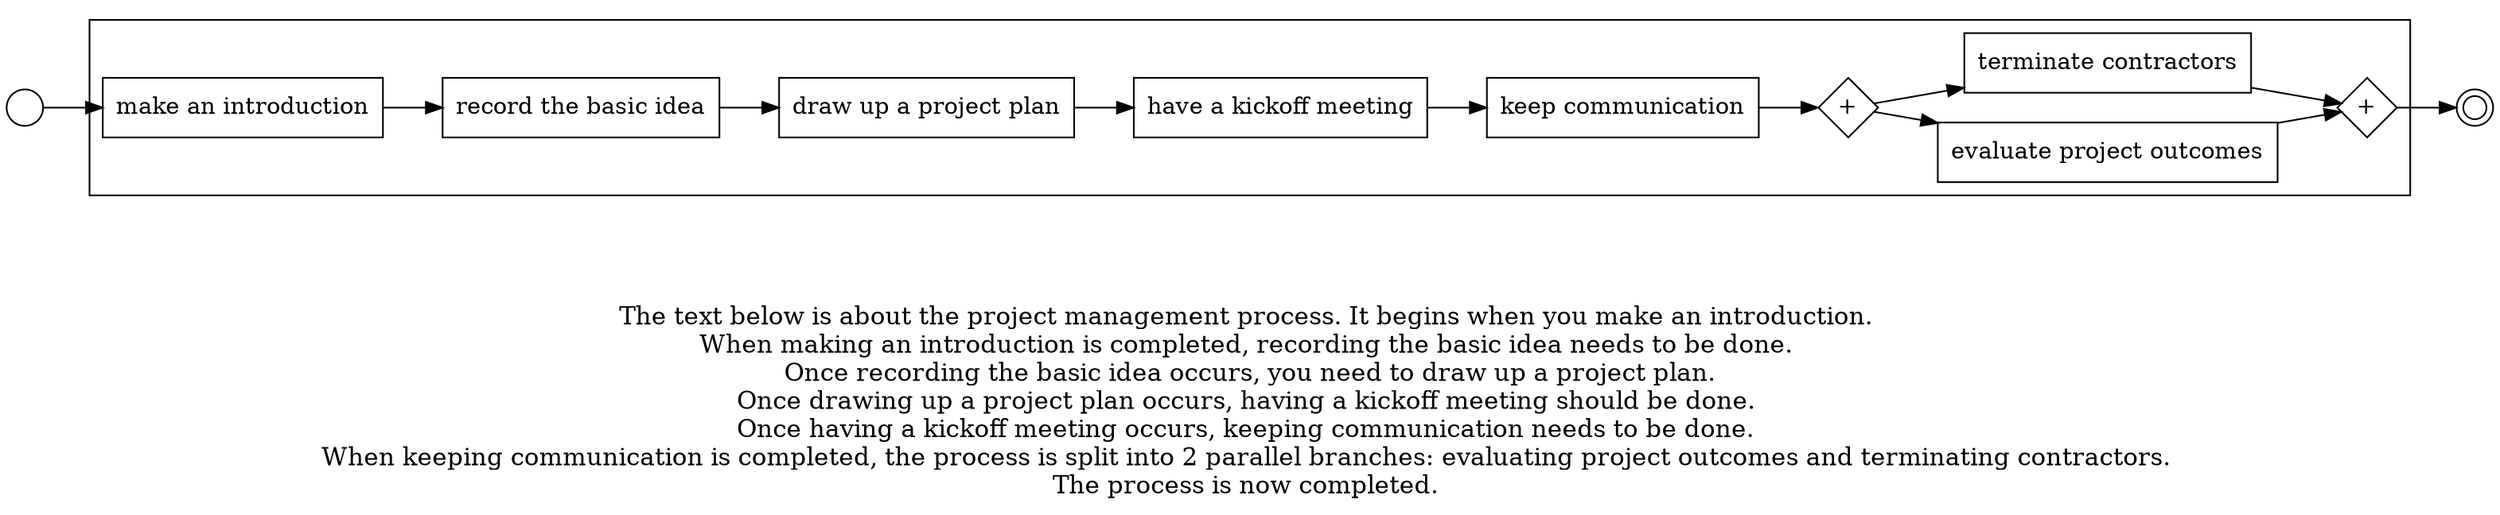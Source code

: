 digraph project_management_process_13 {
	graph [rankdir=LR]
	START_NODE [label="" shape=circle width=0.3]
	subgraph CLUSTER_0 {
		"make an introduction" [shape=box]
		"record the basic idea" [shape=box]
		"make an introduction" -> "record the basic idea"
		"draw up a project plan" [shape=box]
		"record the basic idea" -> "draw up a project plan"
		"have a kickoff meeting" [shape=box]
		"draw up a project plan" -> "have a kickoff meeting"
		"keep communication" [shape=box]
		"have a kickoff meeting" -> "keep communication"
		"AND_SPLIT--6. Close_CDDS" [label="+" fixedsize=true shape=diamond width=0.5]
		"keep communication" -> "AND_SPLIT--6. Close_CDDS"
		"evaluate project outcomes" [shape=box]
		"AND_SPLIT--6. Close_CDDS" -> "evaluate project outcomes"
		"terminate contractors" [shape=box]
		"AND_SPLIT--6. Close_CDDS" -> "terminate contractors"
		"AND_JOIN--6. Close_CDDS" [label="+" fixedsize=true shape=diamond width=0.5]
		"evaluate project outcomes" -> "AND_JOIN--6. Close_CDDS"
		"terminate contractors" -> "AND_JOIN--6. Close_CDDS"
	}
	START_NODE -> "make an introduction"
	END_NODE [label="" shape=doublecircle width=0.2]
	"AND_JOIN--6. Close_CDDS" -> END_NODE
	fontsize=15 label="\n\n
The text below is about the project management process. It begins when you make an introduction. 
When making an introduction is completed, recording the basic idea needs to be done. 
Once recording the basic idea occurs, you need to draw up a project plan.
Once drawing up a project plan occurs, having a kickoff meeting should be done. 
Once having a kickoff meeting occurs, keeping communication needs to be done. 
When keeping communication is completed, the process is split into 2 parallel branches: evaluating project outcomes and terminating contractors. 
The process is now completed. 
"
}

